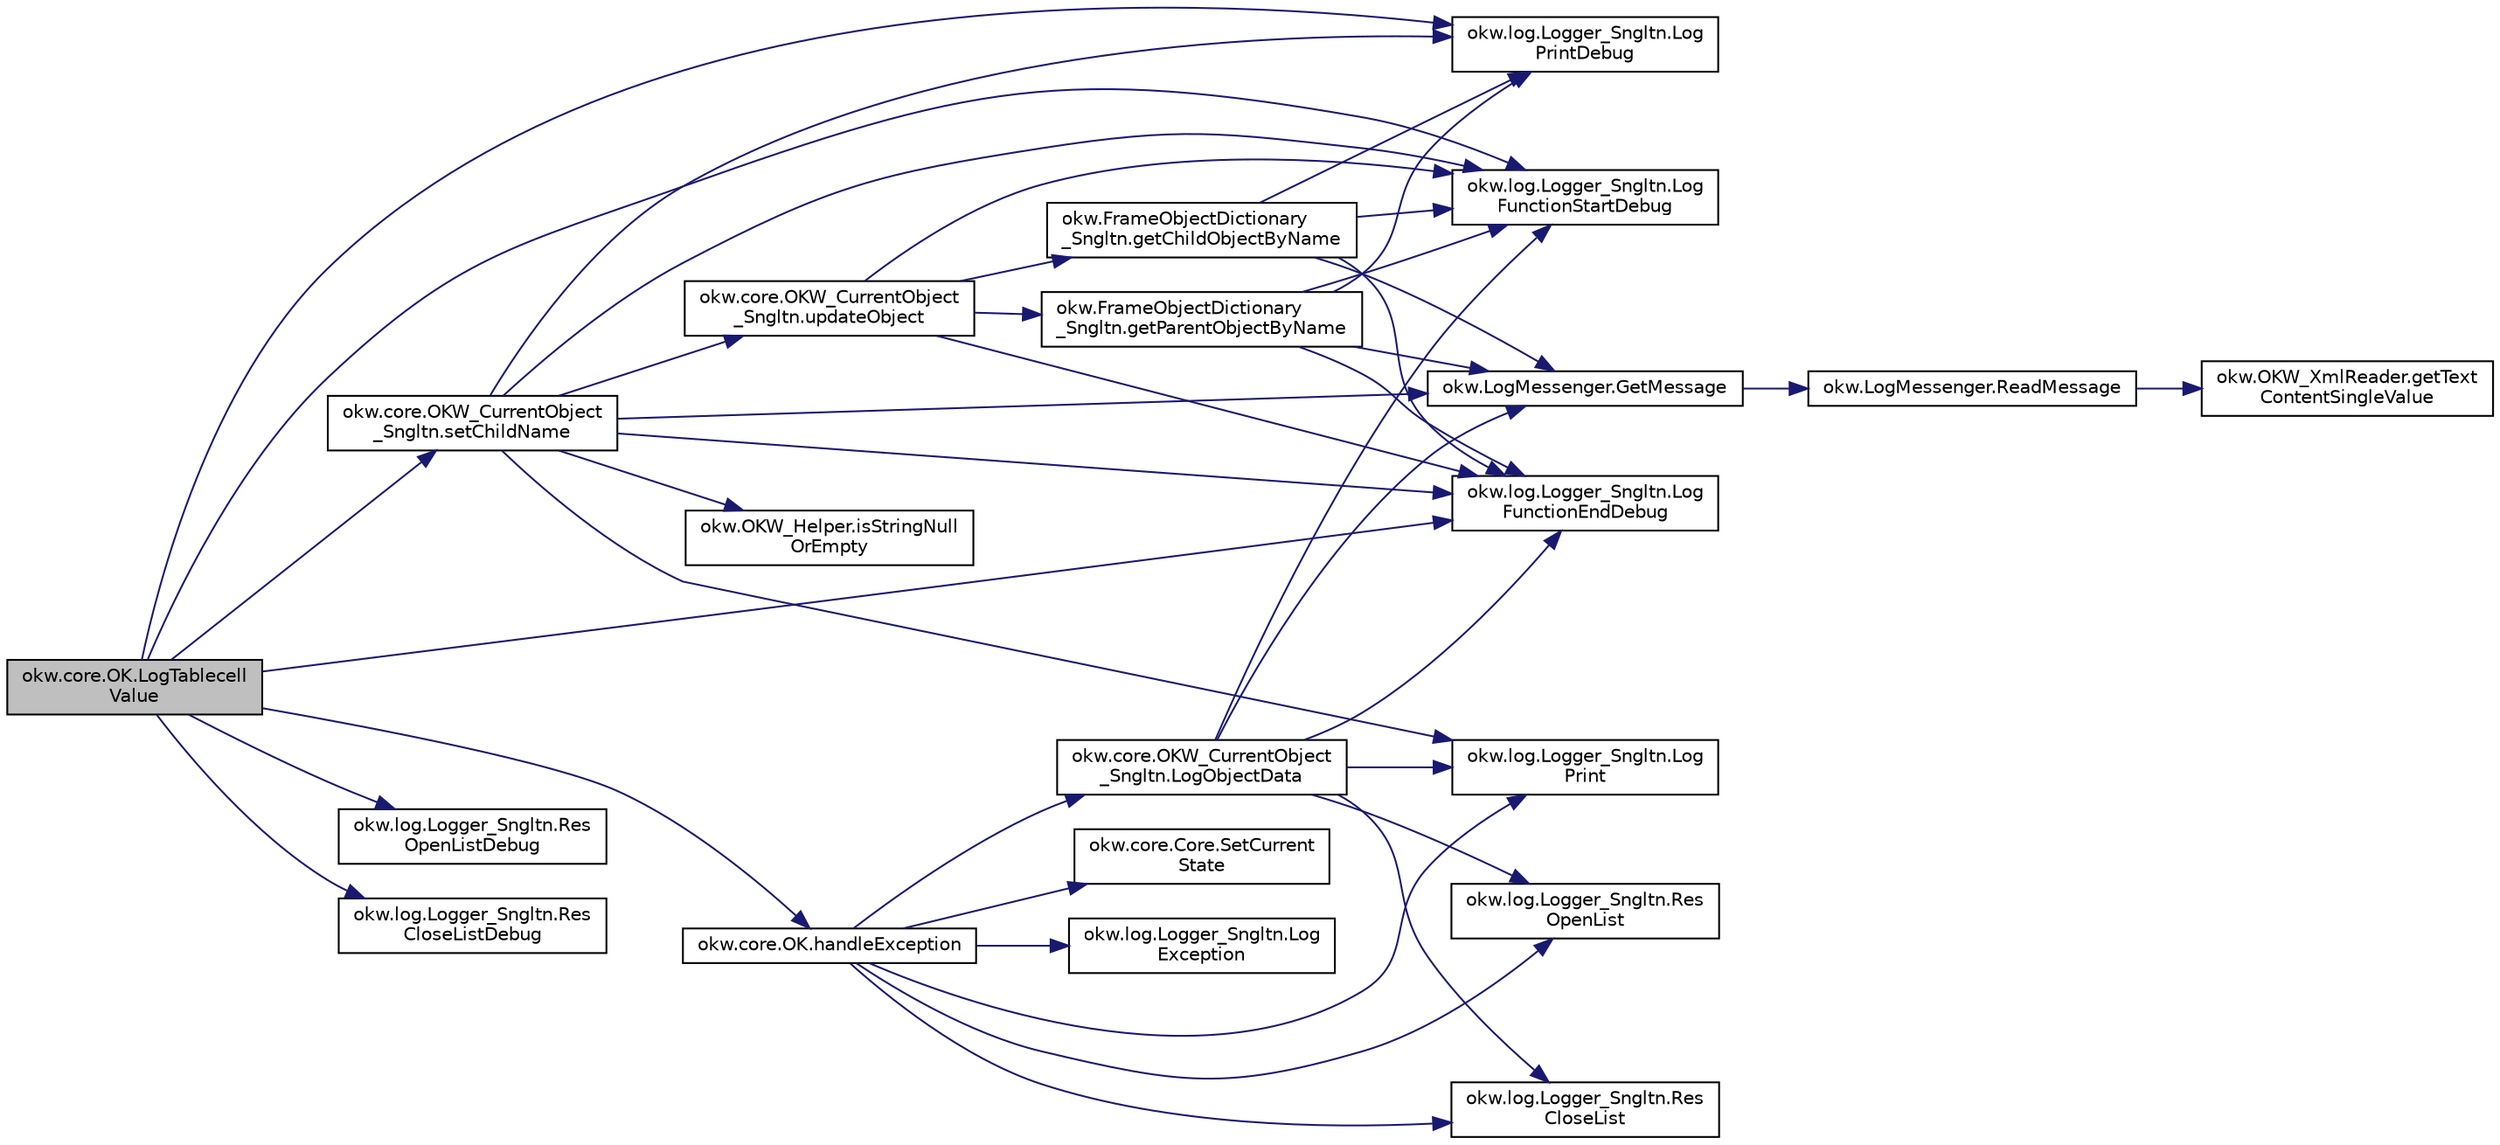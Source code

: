 digraph "okw.core.OK.LogTablecellValue"
{
 // INTERACTIVE_SVG=YES
 // LATEX_PDF_SIZE
  edge [fontname="Helvetica",fontsize="10",labelfontname="Helvetica",labelfontsize="10"];
  node [fontname="Helvetica",fontsize="10",shape=record];
  rankdir="LR";
  Node331 [label="okw.core.OK.LogTablecell\lValue",height=0.2,width=0.4,color="black", fillcolor="grey75", style="filled", fontcolor="black",tooltip="Dokumentiert den Wert der ausgewählten Zelle."];
  Node331 -> Node332 [color="midnightblue",fontsize="10",style="solid",fontname="Helvetica"];
  Node332 [label="okw.log.Logger_Sngltn.Log\lFunctionStartDebug",height=0.2,width=0.4,color="black", fillcolor="white", style="filled",URL="$classokw_1_1log_1_1_logger___sngltn.html#a2d4c3d22d2a52b92873ee2f3853d9c42",tooltip="LogFunctionStartDebug:"];
  Node331 -> Node333 [color="midnightblue",fontsize="10",style="solid",fontname="Helvetica"];
  Node333 [label="okw.core.OKW_CurrentObject\l_Sngltn.setChildName",height=0.2,width=0.4,color="black", fillcolor="white", style="filled",URL="$classokw_1_1core_1_1_o_k_w___current_object___sngltn.html#a461fa1ff29f4bc4a9798707ea7b71849",tooltip="Setzt das Kindobjekt."];
  Node333 -> Node332 [color="midnightblue",fontsize="10",style="solid",fontname="Helvetica"];
  Node333 -> Node334 [color="midnightblue",fontsize="10",style="solid",fontname="Helvetica"];
  Node334 [label="okw.log.Logger_Sngltn.Log\lPrintDebug",height=0.2,width=0.4,color="black", fillcolor="white", style="filled",URL="$classokw_1_1log_1_1_logger___sngltn.html#a313f97c79ba4662d9daaf7f537dd02f4",tooltip="Loggt eine Nachricht."];
  Node333 -> Node335 [color="midnightblue",fontsize="10",style="solid",fontname="Helvetica"];
  Node335 [label="okw.LogMessenger.GetMessage",height=0.2,width=0.4,color="black", fillcolor="white", style="filled",URL="$classokw_1_1_log_messenger.html#af225d1f037d47b3b085175c09d78bdd2",tooltip="Holt die Log-Meldung für MethodeNmae/Textkey ohne weitere Parameter."];
  Node335 -> Node336 [color="midnightblue",fontsize="10",style="solid",fontname="Helvetica"];
  Node336 [label="okw.LogMessenger.ReadMessage",height=0.2,width=0.4,color="black", fillcolor="white", style="filled",URL="$classokw_1_1_log_messenger.html#a530cd6ab82ec82a04206a2e976ec06e3",tooltip="Interne Kernfunktion holt die Log-Meldung mit Platzhaltern aus der XML-Datei."];
  Node336 -> Node337 [color="midnightblue",fontsize="10",style="solid",fontname="Helvetica"];
  Node337 [label="okw.OKW_XmlReader.getText\lContentSingleValue",height=0.2,width=0.4,color="black", fillcolor="white", style="filled",URL="$classokw_1_1_o_k_w___xml_reader.html#ab920b5335a2e1429c14cc5f8e79f39eb",tooltip="Lies den TextContent eines Tag."];
  Node333 -> Node338 [color="midnightblue",fontsize="10",style="solid",fontname="Helvetica"];
  Node338 [label="okw.OKW_Helper.isStringNull\lOrEmpty",height=0.2,width=0.4,color="black", fillcolor="white", style="filled",URL="$classokw_1_1_o_k_w___helper.html#a3a7ba0f42b29adf70574830688e72e4a",tooltip="Prüft ob der gegeben String fpsStrin null oder leer (\"\") ist."];
  Node333 -> Node339 [color="midnightblue",fontsize="10",style="solid",fontname="Helvetica"];
  Node339 [label="okw.log.Logger_Sngltn.Log\lPrint",height=0.2,width=0.4,color="black", fillcolor="white", style="filled",URL="$classokw_1_1log_1_1_logger___sngltn.html#a8ebceaddd6cc6963ddb8e08c72ea808c",tooltip="LogPrint Function: Prints the values of expressions to the results file."];
  Node333 -> Node340 [color="midnightblue",fontsize="10",style="solid",fontname="Helvetica"];
  Node340 [label="okw.core.OKW_CurrentObject\l_Sngltn.updateObject",height=0.2,width=0.4,color="black", fillcolor="white", style="filled",URL="$classokw_1_1core_1_1_o_k_w___current_object___sngltn.html#a51204f2563ba8defb737da6653705819",tooltip="Methode aktualisert zwei Werte:"];
  Node340 -> Node332 [color="midnightblue",fontsize="10",style="solid",fontname="Helvetica"];
  Node340 -> Node341 [color="midnightblue",fontsize="10",style="solid",fontname="Helvetica"];
  Node341 [label="okw.FrameObjectDictionary\l_Sngltn.getParentObjectByName",height=0.2,width=0.4,color="black", fillcolor="white", style="filled",URL="$classokw_1_1_frame_object_dictionary___sngltn.html#aeec07d71cbebe71ec3ec4d27e86d6c5c",tooltip="Die Methode liefert das Frame-Object des gegebenen FN eines Fensterobjektes zurück."];
  Node341 -> Node332 [color="midnightblue",fontsize="10",style="solid",fontname="Helvetica"];
  Node341 -> Node334 [color="midnightblue",fontsize="10",style="solid",fontname="Helvetica"];
  Node341 -> Node335 [color="midnightblue",fontsize="10",style="solid",fontname="Helvetica"];
  Node341 -> Node342 [color="midnightblue",fontsize="10",style="solid",fontname="Helvetica"];
  Node342 [label="okw.log.Logger_Sngltn.Log\lFunctionEndDebug",height=0.2,width=0.4,color="black", fillcolor="white", style="filled",URL="$classokw_1_1log_1_1_logger___sngltn.html#a91b192a4e0381f6d02b791693d0fab84",tooltip="LogFunctionEndDebug:"];
  Node340 -> Node343 [color="midnightblue",fontsize="10",style="solid",fontname="Helvetica"];
  Node343 [label="okw.FrameObjectDictionary\l_Sngltn.getChildObjectByName",height=0.2,width=0.4,color="black", fillcolor="white", style="filled",URL="$classokw_1_1_frame_object_dictionary___sngltn.html#a0a71734828093357dfc88b5fa242e361",tooltip="Die Methode liefert das Objekt des gegebenen Kindobjekttests zurück."];
  Node343 -> Node332 [color="midnightblue",fontsize="10",style="solid",fontname="Helvetica"];
  Node343 -> Node334 [color="midnightblue",fontsize="10",style="solid",fontname="Helvetica"];
  Node343 -> Node335 [color="midnightblue",fontsize="10",style="solid",fontname="Helvetica"];
  Node343 -> Node342 [color="midnightblue",fontsize="10",style="solid",fontname="Helvetica"];
  Node340 -> Node342 [color="midnightblue",fontsize="10",style="solid",fontname="Helvetica"];
  Node333 -> Node342 [color="midnightblue",fontsize="10",style="solid",fontname="Helvetica"];
  Node331 -> Node344 [color="midnightblue",fontsize="10",style="solid",fontname="Helvetica"];
  Node344 [label="okw.log.Logger_Sngltn.Res\lOpenListDebug",height=0.2,width=0.4,color="black", fillcolor="white", style="filled",URL="$classokw_1_1log_1_1_logger___sngltn.html#a7e6a606dd7ab49b10e070736e7e9c854",tooltip="Erzeugt eine hierachische Log-Ebene in der Ergenbniss-Ausgabe."];
  Node331 -> Node334 [color="midnightblue",fontsize="10",style="solid",fontname="Helvetica"];
  Node331 -> Node345 [color="midnightblue",fontsize="10",style="solid",fontname="Helvetica"];
  Node345 [label="okw.log.Logger_Sngltn.Res\lCloseListDebug",height=0.2,width=0.4,color="black", fillcolor="white", style="filled",URL="$classokw_1_1log_1_1_logger___sngltn.html#abfcdbe2bdf7ed25188c9c630b7cd358e",tooltip="Closes a hierarchical level in the results file that was opened with ResOpenList."];
  Node331 -> Node346 [color="midnightblue",fontsize="10",style="solid",fontname="Helvetica"];
  Node346 [label="okw.core.OK.handleException",height=0.2,width=0.4,color="black", fillcolor="white", style="filled",URL="$classokw_1_1core_1_1_o_k.html#a5a6db6a457bcb71c893f5d4eb615b2b7",tooltip="Zentrale Exception-Behandlung."];
  Node346 -> Node339 [color="midnightblue",fontsize="10",style="solid",fontname="Helvetica"];
  Node346 -> Node347 [color="midnightblue",fontsize="10",style="solid",fontname="Helvetica"];
  Node347 [label="okw.log.Logger_Sngltn.Log\lException",height=0.2,width=0.4,color="black", fillcolor="white", style="filled",URL="$classokw_1_1log_1_1_logger___sngltn.html#aa29d396a2b9df1ac57079d777c548181",tooltip="LogException Function: Logs a Script Exception to the results file."];
  Node346 -> Node348 [color="midnightblue",fontsize="10",style="solid",fontname="Helvetica"];
  Node348 [label="okw.log.Logger_Sngltn.Res\lOpenList",height=0.2,width=0.4,color="black", fillcolor="white", style="filled",URL="$classokw_1_1log_1_1_logger___sngltn.html#ab4fc711bb4c754f251372ff3b14ab9c9",tooltip="Creates a new hierarchical level in the results file."];
  Node346 -> Node349 [color="midnightblue",fontsize="10",style="solid",fontname="Helvetica"];
  Node349 [label="okw.log.Logger_Sngltn.Res\lCloseList",height=0.2,width=0.4,color="black", fillcolor="white", style="filled",URL="$classokw_1_1log_1_1_logger___sngltn.html#a9b54104f7e0b4c0a473877b19dfaed56",tooltip="Closes a hierarchical level in the results file that was opened with ResOpenList."];
  Node346 -> Node350 [color="midnightblue",fontsize="10",style="solid",fontname="Helvetica"];
  Node350 [label="okw.core.OKW_CurrentObject\l_Sngltn.LogObjectData",height=0.2,width=0.4,color="black", fillcolor="white", style="filled",URL="$classokw_1_1core_1_1_o_k_w___current_object___sngltn.html#a01b48f2c86a2f91909143ee9063dfd86",tooltip="Methode gibt alle wichtigen Informationen zum aktuellen Objekt aus."];
  Node350 -> Node332 [color="midnightblue",fontsize="10",style="solid",fontname="Helvetica"];
  Node350 -> Node348 [color="midnightblue",fontsize="10",style="solid",fontname="Helvetica"];
  Node350 -> Node339 [color="midnightblue",fontsize="10",style="solid",fontname="Helvetica"];
  Node350 -> Node335 [color="midnightblue",fontsize="10",style="solid",fontname="Helvetica"];
  Node350 -> Node349 [color="midnightblue",fontsize="10",style="solid",fontname="Helvetica"];
  Node350 -> Node342 [color="midnightblue",fontsize="10",style="solid",fontname="Helvetica"];
  Node346 -> Node351 [color="midnightblue",fontsize="10",style="solid",fontname="Helvetica"];
  Node351 [label="okw.core.Core.SetCurrent\lState",height=0.2,width=0.4,color="black", fillcolor="white", style="filled",URL="$classokw_1_1core_1_1_core.html#aafe6e3d88e810dabf350b37058d4af97",tooltip="Setter zum Setzen des aktuellen Zustandes."];
  Node331 -> Node342 [color="midnightblue",fontsize="10",style="solid",fontname="Helvetica"];
}
